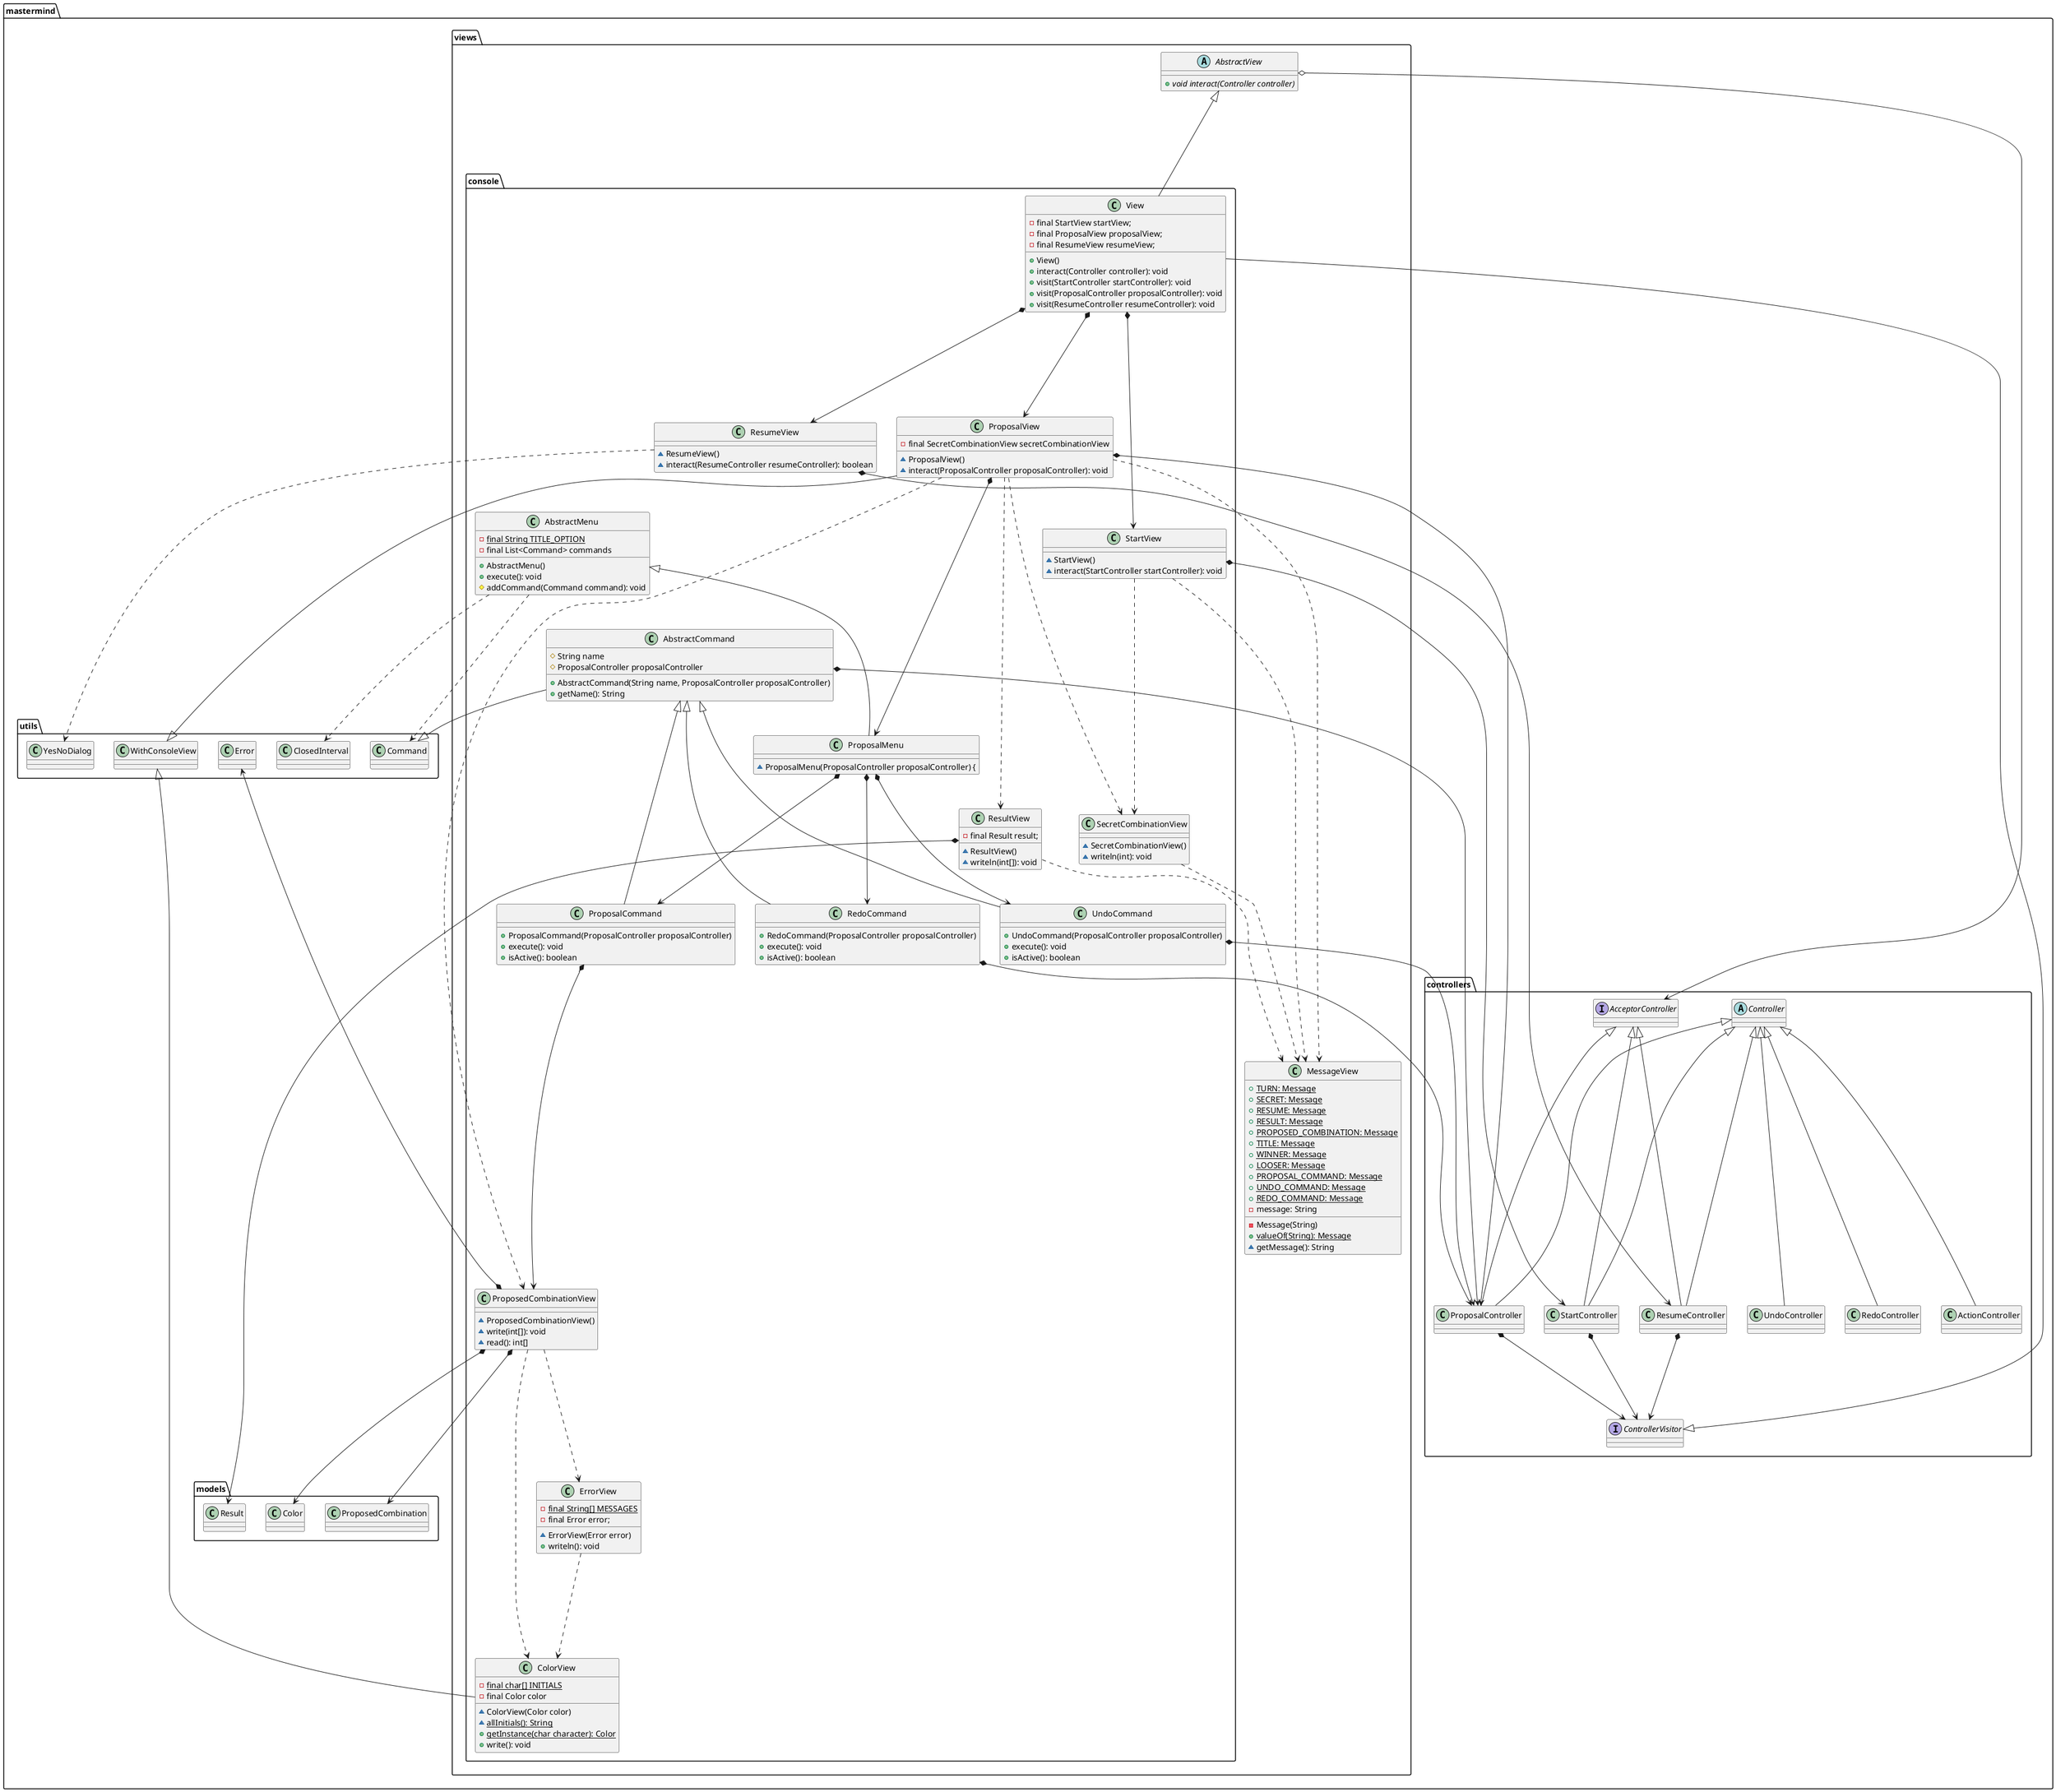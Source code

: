 @startuml

package mastermind.controllers {
    interface ControllerVisitor
    interface AcceptorController
    abstract class Controller
    class StartController
    class ProposalController
    class ActionController
    class RedoController
    class UndoController
    class ResumeController
}

package mastermind.views {

    abstract class AbstractView{
        + {abstract} void interact(Controller controller)
    }

    class MessageView{
        + {static} TURN: Message
        + {static} SECRET: Message
        + {static} RESUME: Message
        + {static} RESULT: Message
        + {static} PROPOSED_COMBINATION: Message
        + {static} TITLE: Message
        + {static} WINNER: Message
        + {static} LOOSER: Message
        + {static} PROPOSAL_COMMAND: Message
        + {static} UNDO_COMMAND: Message
        + {static} REDO_COMMAND: Message
        - message: String
        - Message(String)
        + {static} valueOf(String): Message
        ~ getMessage(): String
    }
}

package mastermind.views.console {

    class View {
        - final StartView startView;
        - final ProposalView proposalView;
        - final ResumeView resumeView;
        + View()
        + interact(Controller controller): void
        + visit(StartController startController): void
        + visit(ProposalController proposalController): void
        + visit(ResumeController resumeController): void
    }

    class ColorView{
        - {static} final char[] INITIALS
        - final Color color
        ~ ColorView(Color color)
        ~ {static} allInitials(): String
        + {static} getInstance(char character): Color
        + write(): void
    }

    class ErrorView{
        - {static} final String[] MESSAGES
        - final Error error;
        ~ ErrorView(Error error)
        + writeln(): void
    }

     class ProposalView{
        - final SecretCombinationView secretCombinationView
        ~ ProposalView()
        ~ interact(ProposalController proposalController): void
    }

    class ProposedCombinationView{
        ~ ProposedCombinationView()
        ~ write(int[]): void
        ~ read(): int[]
    }

    class ResultView{
        - final Result result;
        ~ ResultView()
        ~ writeln(int[]): void
    }

    class ResumeView{
        ~ ResumeView()
        ~ interact(ResumeController resumeController): boolean
    }

    class SecretCombinationView{
        ~ SecretCombinationView()
        ~ writeln(int): void
    }

    class StartView{
        ~ StartView()
        ~ interact(StartController startController): void
    }

    class AbstractCommand{
        # String name
        # ProposalController proposalController
        + AbstractCommand(String name, ProposalController proposalController)
        + getName(): String
    }

    class AbstractMenu{
        - {static} final String TITLE_OPTION
        - final List<Command> commands
        + AbstractMenu()
        + execute(): void
        # addCommand(Command command): void
    }

    class ProposalCommand{
        + ProposalCommand(ProposalController proposalController)
        + execute(): void
        + isActive(): boolean
    }

    class RedoCommand{
        + RedoCommand(ProposalController proposalController)
        + execute(): void
        + isActive(): boolean
    }

    class UndoCommand{
        + UndoCommand(ProposalController proposalController)
        + execute(): void
        + isActive(): boolean
    }

    class ProposalMenu{
        ~ ProposalMenu(ProposalController proposalController) {
    }

}

package mastermind.models {
    class ProposedCombination
    class Result
    class Color
}

package mastermind.utils {
    class WithConsoleView
    class YesNoDialog
    class Error
    class Command
    class ClosedInterval
}

AcceptorController <|--- StartController
AcceptorController <|--- ProposalController
AcceptorController <|--- ResumeController

Controller <|--- StartController
Controller <|--- ProposalController
Controller <|--- ActionController
Controller <|--- UndoController
Controller <|--- RedoController
Controller <|--- ResumeController

StartController *---> ControllerVisitor
ProposalController *---> ControllerVisitor
ResumeController *---> ControllerVisitor

Command <|---- AbstractCommand
AbstractCommand <|---- ProposalCommand
AbstractCommand <|---- UndoCommand
AbstractCommand <|---- RedoCommand
AbstractCommand *----> ProposalController
ProposalCommand *----> ProposedCombinationView
UndoCommand *----> ProposalController
RedoCommand *----> ProposalController

AbstractMenu <|--- ProposalMenu
AbstractMenu ...> Command
AbstractMenu ...> ClosedInterval
ProposalMenu *---> ProposalCommand
ProposalMenu *---> UndoCommand
ProposalMenu *---> RedoCommand

AbstractView <|---- View
ControllerVisitor <|---- View

WithConsoleView <|---- ColorView
WithConsoleView <|---- ProposalView

AbstractView o----> AcceptorController
View *----> StartView
View *----> ProposalView
View *----> ResumeView

StartView *-----> StartController
ProposalView *-----> ProposalController
ResumeView *-----> ResumeController

StartView ....> MessageView
StartView ....> SecretCombinationView
ProposalView .....> MessageView
ProposalView .....> SecretCombinationView
ProposalView .....> ProposedCombinationView
ProposalView .....> ResultView
ProposalView *----> ProposalMenu

ResumeView ....> YesNoDialog

ProposedCombinationView *----> ProposedCombination
ProposedCombinationView *----> Color
ProposedCombinationView *----> Error
ProposedCombinationView ....> ColorView
ProposedCombinationView ....> ErrorView

SecretCombinationView ....> MessageView

ResultView ...> MessageView
ResultView *---> Result

ErrorView ....> ColorView

@enduml
